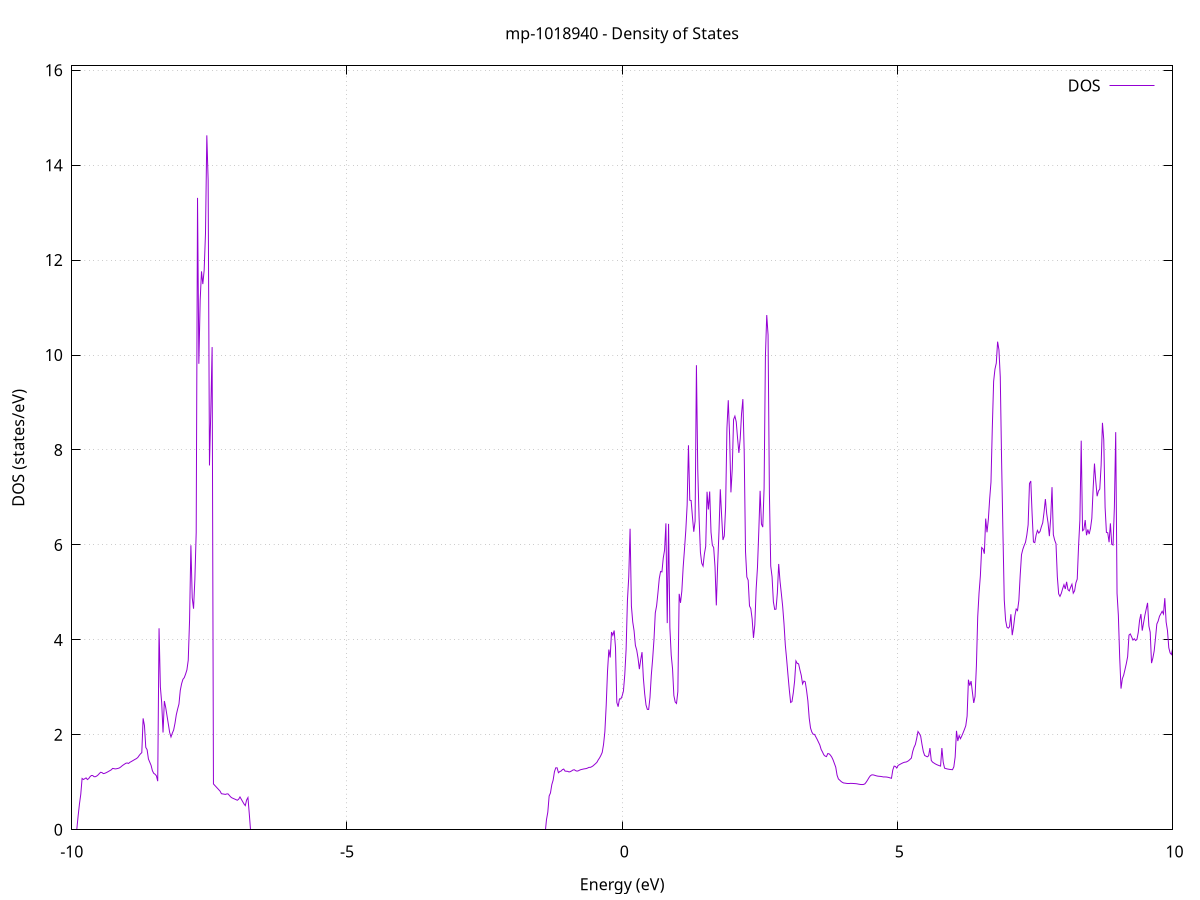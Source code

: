 set title 'mp-1018940 - Density of States'
set xlabel 'Energy (eV)'
set ylabel 'DOS (states/eV)'
set grid
set xrange [-10:10]
set yrange [0:16.091]
set xzeroaxis lt -1
set terminal png size 800,600
set output 'mp-1018940_dos_gnuplot.png'
plot '-' using 1:2 with lines title 'DOS'
-34.211400 0.000000
-34.187300 0.000000
-34.163200 0.000000
-34.139100 0.000000
-34.114900 0.000000
-34.090800 0.000000
-34.066700 0.000000
-34.042600 0.000000
-34.018500 0.000000
-33.994400 0.000000
-33.970300 0.000000
-33.946200 0.000000
-33.922100 0.000000
-33.898000 0.000000
-33.873900 0.000000
-33.849700 0.000000
-33.825600 0.000000
-33.801500 0.000000
-33.777400 0.000000
-33.753300 0.000000
-33.729200 0.000000
-33.705100 0.000000
-33.681000 0.000000
-33.656900 0.000000
-33.632800 0.000000
-33.608700 0.000000
-33.584500 0.000000
-33.560400 0.000000
-33.536300 0.000000
-33.512200 0.000000
-33.488100 0.000000
-33.464000 0.000000
-33.439900 0.000000
-33.415800 0.000000
-33.391700 0.000000
-33.367600 0.000000
-33.343500 0.000000
-33.319300 0.000000
-33.295200 0.000000
-33.271100 0.000000
-33.247000 0.000000
-33.222900 0.000000
-33.198800 0.000000
-33.174700 0.000000
-33.150600 0.000000
-33.126500 0.000000
-33.102400 0.000000
-33.078300 0.000000
-33.054100 0.000000
-33.030000 0.000000
-33.005900 0.000000
-32.981800 0.000000
-32.957700 0.000000
-32.933600 0.000000
-32.909500 0.000000
-32.885400 0.000000
-32.861300 0.000000
-32.837200 0.000000
-32.813100 0.000000
-32.788900 0.000000
-32.764800 0.000000
-32.740700 0.000000
-32.716600 0.000000
-32.692500 0.000000
-32.668400 0.000000
-32.644300 0.000000
-32.620200 0.000000
-32.596100 0.000000
-32.572000 0.000000
-32.547900 0.000000
-32.523700 0.000000
-32.499600 0.000000
-32.475500 0.000000
-32.451400 0.000000
-32.427300 0.000000
-32.403200 0.000000
-32.379100 0.000000
-32.355000 0.000000
-32.330900 0.000000
-32.306800 0.000000
-32.282700 0.000000
-32.258500 0.000000
-32.234400 0.000000
-32.210300 0.000000
-32.186200 0.000000
-32.162100 0.000000
-32.138000 0.000000
-32.113900 0.000000
-32.089800 0.000000
-32.065700 0.000000
-32.041600 0.000000
-32.017400 59.599600
-31.993300 0.000000
-31.969200 0.000000
-31.945100 0.000000
-31.921000 0.000000
-31.896900 0.000000
-31.872800 0.000000
-31.848700 0.000000
-31.824600 0.000000
-31.800500 0.000000
-31.776400 0.000000
-31.752200 0.000000
-31.728100 0.000000
-31.704000 0.000000
-31.679900 0.000000
-31.655800 0.000000
-31.631700 0.000000
-31.607600 0.000000
-31.583500 0.000000
-31.559400 0.000000
-31.535300 0.000000
-31.511200 0.000000
-31.487000 0.000000
-31.462900 0.000000
-31.438800 0.000000
-31.414700 0.000000
-31.390600 0.000000
-31.366500 0.000000
-31.342400 0.000000
-31.318300 0.000000
-31.294200 0.000000
-31.270100 0.000000
-31.246000 0.000000
-31.221800 0.000000
-31.197700 0.000000
-31.173600 0.000000
-31.149500 0.000000
-31.125400 0.000000
-31.101300 0.000000
-31.077200 0.000000
-31.053100 0.000000
-31.029000 0.000000
-31.004900 0.000000
-30.980800 0.000000
-30.956600 0.000000
-30.932500 0.000000
-30.908400 0.000000
-30.884300 0.000000
-30.860200 0.000000
-30.836100 0.000000
-30.812000 0.000000
-30.787900 0.000000
-30.763800 0.000000
-30.739700 0.000000
-30.715600 0.000000
-30.691400 0.000000
-30.667300 0.000000
-30.643200 0.000000
-30.619100 0.000000
-30.595000 0.000000
-30.570900 0.000000
-30.546800 0.000000
-30.522700 0.000000
-30.498600 0.000000
-30.474500 0.000000
-30.450400 0.000000
-30.426200 0.000000
-30.402100 0.000000
-30.378000 0.000000
-30.353900 0.000000
-30.329800 0.000000
-30.305700 0.000000
-30.281600 0.000000
-30.257500 0.000000
-30.233400 0.000000
-30.209300 0.000000
-30.185200 0.000000
-30.161000 0.000000
-30.136900 0.000000
-30.112800 0.000000
-30.088700 0.000000
-30.064600 0.000000
-30.040500 0.000000
-30.016400 0.000000
-29.992300 0.000000
-29.968200 0.000000
-29.944100 0.000000
-29.920000 0.000000
-29.895800 0.000000
-29.871700 0.000000
-29.847600 0.000000
-29.823500 0.000000
-29.799400 0.000000
-29.775300 0.000000
-29.751200 0.000000
-29.727100 0.000000
-29.703000 0.000000
-29.678900 0.000000
-29.654700 0.000000
-29.630600 0.000000
-29.606500 0.000000
-29.582400 0.000000
-29.558300 0.000000
-29.534200 0.000000
-29.510100 0.000000
-29.486000 0.000000
-29.461900 0.000000
-29.437800 0.000000
-29.413700 0.000000
-29.389500 0.000000
-29.365400 0.000000
-29.341300 0.000000
-29.317200 0.000000
-29.293100 0.000000
-29.269000 0.000000
-29.244900 0.000000
-29.220800 0.000000
-29.196700 0.000000
-29.172600 0.000000
-29.148500 0.000000
-29.124300 0.000000
-29.100200 0.000000
-29.076100 0.000000
-29.052000 0.000000
-29.027900 0.000000
-29.003800 0.000000
-28.979700 0.000000
-28.955600 0.000000
-28.931500 0.000000
-28.907400 0.000000
-28.883300 0.000000
-28.859100 0.000000
-28.835000 0.000000
-28.810900 0.000000
-28.786800 0.000000
-28.762700 0.000000
-28.738600 0.000000
-28.714500 0.000000
-28.690400 0.000000
-28.666300 0.000000
-28.642200 0.000000
-28.618100 0.000000
-28.593900 0.000000
-28.569800 0.000000
-28.545700 0.000000
-28.521600 0.000000
-28.497500 0.000000
-28.473400 0.000000
-28.449300 0.000000
-28.425200 0.000000
-28.401100 0.000000
-28.377000 0.000000
-28.352900 0.000000
-28.328700 0.000000
-28.304600 0.000000
-28.280500 0.000000
-28.256400 0.000000
-28.232300 0.000000
-28.208200 0.000000
-28.184100 0.000000
-28.160000 0.000000
-28.135900 0.000000
-28.111800 0.000000
-28.087700 0.000000
-28.063500 0.000000
-28.039400 0.000000
-28.015300 0.000000
-27.991200 0.000000
-27.967100 0.000000
-27.943000 0.000000
-27.918900 0.000000
-27.894800 0.000000
-27.870700 0.000000
-27.846600 0.000000
-27.822500 0.000000
-27.798300 0.000000
-27.774200 0.000000
-27.750100 0.000000
-27.726000 0.000000
-27.701900 0.000000
-27.677800 0.000000
-27.653700 0.000000
-27.629600 0.000000
-27.605500 0.000000
-27.581400 0.000000
-27.557300 0.000000
-27.533100 0.000000
-27.509000 0.000000
-27.484900 0.000000
-27.460800 0.000000
-27.436700 0.000000
-27.412600 0.000000
-27.388500 0.000000
-27.364400 0.000000
-27.340300 0.000000
-27.316200 0.000000
-27.292100 0.000000
-27.267900 0.000000
-27.243800 0.000000
-27.219700 0.000000
-27.195600 0.000000
-27.171500 0.000000
-27.147400 0.000000
-27.123300 0.000000
-27.099200 0.000000
-27.075100 0.000000
-27.051000 0.000000
-27.026800 0.000000
-27.002700 0.000000
-26.978600 0.000000
-26.954500 0.000000
-26.930400 0.000000
-26.906300 0.000000
-26.882200 0.000000
-26.858100 0.000000
-26.834000 0.000000
-26.809900 0.000000
-26.785800 0.000000
-26.761600 0.000000
-26.737500 0.000000
-26.713400 0.000000
-26.689300 0.000000
-26.665200 0.000000
-26.641100 0.000000
-26.617000 0.000000
-26.592900 0.000000
-26.568800 0.000000
-26.544700 0.000000
-26.520600 0.000000
-26.496400 0.000000
-26.472300 0.000000
-26.448200 0.000000
-26.424100 0.000000
-26.400000 0.000000
-26.375900 0.000000
-26.351800 0.000000
-26.327700 0.000000
-26.303600 0.000000
-26.279500 0.000000
-26.255400 0.000000
-26.231200 0.000000
-26.207100 0.000000
-26.183000 0.000000
-26.158900 0.000000
-26.134800 0.000000
-26.110700 0.000000
-26.086600 0.000000
-26.062500 0.000000
-26.038400 0.000000
-26.014300 0.000000
-25.990200 0.000000
-25.966000 0.000000
-25.941900 0.000000
-25.917800 0.000000
-25.893700 0.000000
-25.869600 0.000000
-25.845500 0.000000
-25.821400 0.000000
-25.797300 0.000000
-25.773200 0.000000
-25.749100 0.000000
-25.725000 0.000000
-25.700800 0.000000
-25.676700 0.000000
-25.652600 0.000000
-25.628500 0.000000
-25.604400 0.000000
-25.580300 0.000000
-25.556200 0.000000
-25.532100 0.000000
-25.508000 0.000000
-25.483900 0.000000
-25.459800 0.000000
-25.435600 0.000000
-25.411500 0.000000
-25.387400 0.000000
-25.363300 0.000000
-25.339200 0.000000
-25.315100 0.000000
-25.291000 0.000000
-25.266900 0.000000
-25.242800 0.000000
-25.218700 0.000000
-25.194600 0.000000
-25.170400 0.000000
-25.146300 0.000000
-25.122200 0.000000
-25.098100 0.000000
-25.074000 0.000000
-25.049900 0.000000
-25.025800 0.000000
-25.001700 0.000000
-24.977600 0.000000
-24.953500 0.000000
-24.929400 0.000000
-24.905200 0.000000
-24.881100 0.000000
-24.857000 0.000000
-24.832900 0.000000
-24.808800 0.000000
-24.784700 0.000000
-24.760600 0.000000
-24.736500 0.000000
-24.712400 0.000000
-24.688300 0.000000
-24.664100 0.000000
-24.640000 0.000000
-24.615900 0.000000
-24.591800 0.000000
-24.567700 0.000000
-24.543600 0.000000
-24.519500 0.000000
-24.495400 0.000000
-24.471300 0.000000
-24.447200 0.000000
-24.423100 0.000000
-24.398900 0.000000
-24.374800 0.000000
-24.350700 0.000000
-24.326600 0.000000
-24.302500 0.000000
-24.278400 0.000000
-24.254300 0.000000
-24.230200 0.000000
-24.206100 0.000000
-24.182000 0.000000
-24.157900 0.000000
-24.133700 0.000000
-24.109600 0.000000
-24.085500 0.000000
-24.061400 0.000000
-24.037300 0.000000
-24.013200 0.000000
-23.989100 0.000000
-23.965000 0.000000
-23.940900 0.000000
-23.916800 0.000000
-23.892700 0.000000
-23.868500 0.000000
-23.844400 0.000000
-23.820300 0.000000
-23.796200 0.000000
-23.772100 0.000000
-23.748000 0.000000
-23.723900 0.000000
-23.699800 0.000000
-23.675700 0.000000
-23.651600 0.000000
-23.627500 0.000000
-23.603300 0.000000
-23.579200 0.000000
-23.555100 0.000000
-23.531000 0.000000
-23.506900 0.000000
-23.482800 0.000000
-23.458700 0.000000
-23.434600 0.000000
-23.410500 0.000000
-23.386400 0.000000
-23.362300 0.000000
-23.338100 0.000000
-23.314000 0.000000
-23.289900 0.000000
-23.265800 0.000000
-23.241700 0.000000
-23.217600 0.000000
-23.193500 0.000000
-23.169400 0.000000
-23.145300 0.000000
-23.121200 0.000000
-23.097100 0.000000
-23.072900 0.000000
-23.048800 0.000000
-23.024700 0.000000
-23.000600 0.000000
-22.976500 0.000000
-22.952400 0.000000
-22.928300 0.000000
-22.904200 0.000000
-22.880100 0.000000
-22.856000 0.000000
-22.831900 0.000000
-22.807700 0.000000
-22.783600 0.000000
-22.759500 0.000000
-22.735400 0.000000
-22.711300 0.000000
-22.687200 0.000000
-22.663100 0.000000
-22.639000 0.000000
-22.614900 0.000000
-22.590800 0.000000
-22.566700 0.000000
-22.542500 0.000000
-22.518400 0.000000
-22.494300 0.000000
-22.470200 0.000000
-22.446100 0.000000
-22.422000 0.000000
-22.397900 0.000000
-22.373800 0.000000
-22.349700 0.000000
-22.325600 0.000000
-22.301500 0.000000
-22.277300 0.000000
-22.253200 0.000000
-22.229100 0.000000
-22.205000 0.000000
-22.180900 0.000000
-22.156800 0.000000
-22.132700 0.000000
-22.108600 0.000000
-22.084500 0.000000
-22.060400 0.000000
-22.036200 0.000000
-22.012100 0.000000
-21.988000 0.000000
-21.963900 0.000000
-21.939800 0.000000
-21.915700 0.000000
-21.891600 0.000000
-21.867500 0.000000
-21.843400 0.000000
-21.819300 0.000000
-21.795200 0.000000
-21.771000 0.000000
-21.746900 0.000000
-21.722800 0.000000
-21.698700 0.000000
-21.674600 0.000000
-21.650500 0.000000
-21.626400 0.000000
-21.602300 0.000000
-21.578200 0.000000
-21.554100 0.000000
-21.530000 0.000000
-21.505800 0.000000
-21.481700 0.000000
-21.457600 0.000000
-21.433500 0.000000
-21.409400 0.000000
-21.385300 0.000000
-21.361200 0.000000
-21.337100 0.000000
-21.313000 0.000000
-21.288900 0.000000
-21.264800 0.000000
-21.240600 0.000000
-21.216500 0.000000
-21.192400 0.000000
-21.168300 0.000000
-21.144200 0.000000
-21.120100 0.000000
-21.096000 0.000000
-21.071900 0.000000
-21.047800 0.000000
-21.023700 0.000000
-20.999600 0.000000
-20.975400 0.000000
-20.951300 0.000000
-20.927200 0.000000
-20.903100 0.000000
-20.879000 0.000000
-20.854900 0.000000
-20.830800 0.000000
-20.806700 0.000000
-20.782600 0.000000
-20.758500 0.000000
-20.734400 0.000000
-20.710200 0.000000
-20.686100 0.000000
-20.662000 0.000000
-20.637900 0.000000
-20.613800 0.000000
-20.589700 0.000000
-20.565600 0.000000
-20.541500 0.000000
-20.517400 0.000000
-20.493300 0.000000
-20.469200 0.000000
-20.445000 0.000000
-20.420900 0.000000
-20.396800 0.000000
-20.372700 0.000000
-20.348600 0.000000
-20.324500 0.000000
-20.300400 0.000000
-20.276300 0.000000
-20.252200 0.000000
-20.228100 0.000000
-20.204000 0.000000
-20.179800 0.000000
-20.155700 0.000000
-20.131600 0.000000
-20.107500 0.000000
-20.083400 0.000000
-20.059300 0.000000
-20.035200 0.000000
-20.011100 0.000000
-19.987000 0.000000
-19.962900 0.000000
-19.938800 0.000000
-19.914600 0.000000
-19.890500 0.000000
-19.866400 0.000000
-19.842300 0.000000
-19.818200 0.000000
-19.794100 0.000000
-19.770000 0.000000
-19.745900 0.000000
-19.721800 0.000000
-19.697700 0.000000
-19.673600 0.000000
-19.649400 0.000000
-19.625300 0.000000
-19.601200 0.000000
-19.577100 0.000000
-19.553000 0.000000
-19.528900 0.000000
-19.504800 0.000000
-19.480700 0.000000
-19.456600 0.000000
-19.432500 0.000000
-19.408300 0.000000
-19.384200 0.000000
-19.360100 0.000000
-19.336000 0.000000
-19.311900 0.000000
-19.287800 0.000000
-19.263700 0.000000
-19.239600 0.000000
-19.215500 0.000000
-19.191400 0.000000
-19.167300 0.000000
-19.143100 0.000000
-19.119000 0.000000
-19.094900 0.000000
-19.070800 0.000000
-19.046700 0.000000
-19.022600 0.000000
-18.998500 0.000000
-18.974400 0.000000
-18.950300 0.000000
-18.926200 0.000000
-18.902100 0.000000
-18.877900 0.000000
-18.853800 0.000000
-18.829700 0.000000
-18.805600 0.000000
-18.781500 0.000000
-18.757400 0.000000
-18.733300 0.000000
-18.709200 0.000000
-18.685100 0.000000
-18.661000 0.000000
-18.636900 0.000000
-18.612700 0.000000
-18.588600 0.000000
-18.564500 0.000000
-18.540400 0.000000
-18.516300 0.000000
-18.492200 0.000000
-18.468100 0.000000
-18.444000 0.000000
-18.419900 0.000000
-18.395800 0.000000
-18.371700 0.000000
-18.347500 0.000000
-18.323400 0.000000
-18.299300 0.000000
-18.275200 0.000000
-18.251100 0.000000
-18.227000 0.000000
-18.202900 0.000000
-18.178800 0.000000
-18.154700 0.000000
-18.130600 0.000000
-18.106500 0.000000
-18.082300 0.000000
-18.058200 0.000000
-18.034100 0.000000
-18.010000 0.000000
-17.985900 0.000000
-17.961800 0.000000
-17.937700 0.000000
-17.913600 0.000000
-17.889500 0.000000
-17.865400 0.000000
-17.841300 0.000000
-17.817100 0.000000
-17.793000 0.000000
-17.768900 0.000000
-17.744800 0.000000
-17.720700 0.000000
-17.696600 0.000000
-17.672500 0.000000
-17.648400 0.000000
-17.624300 0.000000
-17.600200 0.000000
-17.576100 0.000000
-17.551900 0.000000
-17.527800 0.000000
-17.503700 0.000000
-17.479600 0.000000
-17.455500 0.000000
-17.431400 0.000000
-17.407300 0.000000
-17.383200 0.000000
-17.359100 0.000000
-17.335000 0.000000
-17.310900 0.000000
-17.286700 0.000000
-17.262600 0.000000
-17.238500 0.000000
-17.214400 0.000000
-17.190300 0.000000
-17.166200 0.000000
-17.142100 0.000000
-17.118000 0.000000
-17.093900 0.000000
-17.069800 0.000000
-17.045600 0.000000
-17.021500 0.000000
-16.997400 0.000000
-16.973300 0.000000
-16.949200 0.000000
-16.925100 0.000000
-16.901000 0.000000
-16.876900 0.000000
-16.852800 0.000000
-16.828700 0.000000
-16.804600 0.000000
-16.780400 0.000000
-16.756300 0.000000
-16.732200 0.000000
-16.708100 0.000000
-16.684000 0.000000
-16.659900 0.000000
-16.635800 0.000000
-16.611700 0.000000
-16.587600 0.000000
-16.563500 0.000000
-16.539400 0.000000
-16.515200 0.000000
-16.491100 0.000000
-16.467000 0.000000
-16.442900 0.000000
-16.418800 0.000000
-16.394700 0.000000
-16.370600 0.000000
-16.346500 0.000000
-16.322400 0.000000
-16.298300 0.000000
-16.274200 0.000000
-16.250000 0.000000
-16.225900 0.000000
-16.201800 0.000000
-16.177700 0.000000
-16.153600 0.000000
-16.129500 0.000000
-16.105400 0.000000
-16.081300 0.000000
-16.057200 0.000000
-16.033100 0.000000
-16.009000 0.000000
-15.984800 0.000000
-15.960700 0.000000
-15.936600 0.000000
-15.912500 0.000000
-15.888400 0.000000
-15.864300 0.000000
-15.840200 0.000000
-15.816100 0.000000
-15.792000 0.000000
-15.767900 0.000000
-15.743800 0.000000
-15.719600 0.000000
-15.695500 0.000000
-15.671400 0.000000
-15.647300 0.000000
-15.623200 0.000000
-15.599100 0.000000
-15.575000 0.000000
-15.550900 0.000000
-15.526800 0.000000
-15.502700 0.000000
-15.478600 0.000000
-15.454400 0.000000
-15.430300 0.000000
-15.406200 0.000000
-15.382100 0.000000
-15.358000 0.000000
-15.333900 0.000000
-15.309800 0.000000
-15.285700 0.000000
-15.261600 0.000000
-15.237500 0.000000
-15.213400 0.000000
-15.189200 0.000000
-15.165100 0.000000
-15.141000 0.000000
-15.116900 0.000000
-15.092800 0.000000
-15.068700 0.000000
-15.044600 0.000000
-15.020500 0.000000
-14.996400 0.000000
-14.972300 0.000000
-14.948200 0.000000
-14.924000 0.000000
-14.899900 0.000000
-14.875800 0.000000
-14.851700 0.000000
-14.827600 0.000000
-14.803500 0.000000
-14.779400 0.000000
-14.755300 0.000000
-14.731200 0.000000
-14.707100 0.000000
-14.683000 0.000000
-14.658800 0.000000
-14.634700 0.000000
-14.610600 0.000000
-14.586500 0.000000
-14.562400 0.000000
-14.538300 0.000000
-14.514200 0.000000
-14.490100 0.000000
-14.466000 0.000000
-14.441900 0.000000
-14.417700 0.000000
-14.393600 0.000000
-14.369500 0.000000
-14.345400 0.000000
-14.321300 9.939300
-14.297200 16.754800
-14.273100 20.830700
-14.249000 27.827200
-14.224900 46.075100
-14.200800 26.951300
-14.176700 18.439300
-14.152500 25.987100
-14.128400 34.510100
-14.104300 46.628200
-14.080200 63.397200
-14.056100 32.065200
-14.032000 25.906400
-14.007900 50.360200
-13.983800 31.505800
-13.959700 0.000000
-13.935600 0.000000
-13.911500 0.000000
-13.887300 0.000000
-13.863200 0.000000
-13.839100 0.000000
-13.815000 0.000000
-13.790900 0.000000
-13.766800 0.000000
-13.742700 0.000000
-13.718600 0.000000
-13.694500 0.000000
-13.670400 0.000000
-13.646300 0.000000
-13.622100 0.000000
-13.598000 0.000000
-13.573900 0.000000
-13.549800 0.000000
-13.525700 0.000000
-13.501600 0.000000
-13.477500 0.000000
-13.453400 0.000000
-13.429300 0.000000
-13.405200 0.000000
-13.381100 0.000000
-13.356900 0.000000
-13.332800 0.000000
-13.308700 0.000000
-13.284600 0.000000
-13.260500 0.000000
-13.236400 0.000000
-13.212300 0.000000
-13.188200 0.000000
-13.164100 0.000000
-13.140000 0.000000
-13.115900 0.000000
-13.091700 0.000000
-13.067600 0.000000
-13.043500 0.000000
-13.019400 0.000000
-12.995300 0.000000
-12.971200 0.000000
-12.947100 0.000000
-12.923000 0.000000
-12.898900 0.000000
-12.874800 0.000000
-12.850700 0.000000
-12.826500 0.000000
-12.802400 0.000000
-12.778300 0.000000
-12.754200 0.000000
-12.730100 0.000000
-12.706000 0.000000
-12.681900 0.000000
-12.657800 0.000000
-12.633700 0.000000
-12.609600 0.000000
-12.585500 0.000000
-12.561300 0.000000
-12.537200 0.000000
-12.513100 0.000000
-12.489000 0.000000
-12.464900 0.000000
-12.440800 0.000000
-12.416700 0.000000
-12.392600 0.000000
-12.368500 0.000000
-12.344400 0.000000
-12.320300 0.000000
-12.296100 0.000000
-12.272000 0.000000
-12.247900 0.000000
-12.223800 0.000000
-12.199700 0.000000
-12.175600 0.000000
-12.151500 0.000000
-12.127400 0.000000
-12.103300 0.000000
-12.079200 0.000000
-12.055000 0.000000
-12.030900 0.000000
-12.006800 0.000000
-11.982700 0.000000
-11.958600 0.000000
-11.934500 0.000000
-11.910400 0.000000
-11.886300 0.000000
-11.862200 0.000000
-11.838100 0.000000
-11.814000 0.000000
-11.789800 0.000000
-11.765700 0.000000
-11.741600 0.000000
-11.717500 0.000000
-11.693400 0.000000
-11.669300 0.000000
-11.645200 0.000000
-11.621100 0.000000
-11.597000 0.000000
-11.572900 0.000000
-11.548800 0.000000
-11.524600 0.000000
-11.500500 0.000000
-11.476400 0.000000
-11.452300 0.000000
-11.428200 0.000000
-11.404100 0.000000
-11.380000 0.000000
-11.355900 0.000000
-11.331800 0.000000
-11.307700 0.000000
-11.283600 0.000000
-11.259400 0.000000
-11.235300 0.000000
-11.211200 0.000000
-11.187100 0.000000
-11.163000 0.000000
-11.138900 0.000000
-11.114800 0.000000
-11.090700 0.000000
-11.066600 0.000000
-11.042500 0.000000
-11.018400 0.000000
-10.994200 0.000000
-10.970100 0.000000
-10.946000 0.000000
-10.921900 0.000000
-10.897800 0.000000
-10.873700 0.000000
-10.849600 0.000000
-10.825500 0.000000
-10.801400 0.000000
-10.777300 0.000000
-10.753200 0.000000
-10.729000 0.000000
-10.704900 0.000000
-10.680800 0.000000
-10.656700 0.000000
-10.632600 0.000000
-10.608500 0.000000
-10.584400 0.000000
-10.560300 0.000000
-10.536200 0.000000
-10.512100 0.000000
-10.488000 0.000000
-10.463800 0.000000
-10.439700 0.000000
-10.415600 0.000000
-10.391500 0.000000
-10.367400 0.000000
-10.343300 0.000000
-10.319200 0.000000
-10.295100 0.000000
-10.271000 0.000000
-10.246900 0.000000
-10.222800 0.000000
-10.198600 0.000000
-10.174500 0.000000
-10.150400 0.000000
-10.126300 0.000000
-10.102200 0.000000
-10.078100 0.000000
-10.054000 0.000000
-10.029900 0.000000
-10.005800 0.000000
-9.981700 0.000000
-9.957600 0.000000
-9.933400 0.000000
-9.909300 0.006100
-9.885200 0.287900
-9.861100 0.540000
-9.837000 0.746100
-9.812900 1.080700
-9.788800 1.059300
-9.764700 1.075000
-9.740600 1.093100
-9.716500 1.057300
-9.692400 1.078600
-9.668200 1.118500
-9.644100 1.143300
-9.620000 1.142400
-9.595900 1.118400
-9.571800 1.117900
-9.547700 1.131400
-9.523600 1.154100
-9.499500 1.184600
-9.475400 1.211500
-9.451300 1.204600
-9.427100 1.183200
-9.403000 1.188800
-9.378900 1.200500
-9.354800 1.214800
-9.330700 1.230700
-9.306600 1.246700
-9.282500 1.263000
-9.258400 1.292100
-9.234300 1.287900
-9.210200 1.281800
-9.186100 1.286100
-9.161900 1.292300
-9.137800 1.301600
-9.113700 1.319600
-9.089600 1.343600
-9.065500 1.364500
-9.041400 1.383000
-9.017300 1.401500
-8.993200 1.407300
-8.969100 1.397000
-8.945000 1.420900
-8.920900 1.435700
-8.896700 1.452300
-8.872600 1.469000
-8.848500 1.484900
-8.824400 1.500000
-8.800300 1.523700
-8.776200 1.563500
-8.752100 1.598900
-8.728000 1.624900
-8.703900 2.346600
-8.679800 2.195700
-8.655700 1.735600
-8.631500 1.686800
-8.607400 1.491300
-8.583300 1.423900
-8.559200 1.356400
-8.535100 1.243100
-8.511000 1.188900
-8.486900 1.169600
-8.462800 1.136700
-8.438700 1.024000
-8.414600 4.243800
-8.390500 3.007300
-8.366300 2.672900
-8.342200 2.048300
-8.318100 2.712400
-8.294000 2.579300
-8.269900 2.402800
-8.245800 2.226400
-8.221700 2.049900
-8.197600 1.954900
-8.173500 2.034600
-8.149400 2.101600
-8.125300 2.240700
-8.101100 2.422600
-8.077000 2.541800
-8.052900 2.647600
-8.028800 2.935100
-8.004700 3.076200
-7.980600 3.168900
-7.956500 3.204000
-7.932400 3.278500
-7.908300 3.368200
-7.884200 3.571200
-7.860100 4.412000
-7.835900 5.992100
-7.811800 4.887900
-7.787700 4.656400
-7.763600 5.276700
-7.739500 6.261400
-7.715400 13.310500
-7.691300 9.815700
-7.667200 11.158100
-7.643100 11.762300
-7.619000 11.494300
-7.594900 11.785900
-7.570700 12.555500
-7.546600 14.627800
-7.522500 13.684500
-7.498400 7.674400
-7.474300 8.818500
-7.450200 10.167500
-7.426100 0.965600
-7.402000 0.935300
-7.377900 0.904900
-7.353800 0.874600
-7.329700 0.844200
-7.305500 0.813900
-7.281400 0.760100
-7.257300 0.755200
-7.233200 0.750300
-7.209100 0.745500
-7.185000 0.754800
-7.160900 0.756000
-7.136800 0.724000
-7.112700 0.691900
-7.088600 0.671700
-7.064400 0.659300
-7.040300 0.646900
-7.016200 0.634400
-6.992100 0.622000
-6.968000 0.643900
-6.943900 0.691400
-6.919800 0.642500
-6.895700 0.593600
-6.871600 0.544800
-6.847500 0.509100
-6.823400 0.628100
-6.799200 0.678500
-6.775100 0.338700
-6.751000 0.000000
-6.726900 0.000000
-6.702800 0.000000
-6.678700 0.000000
-6.654600 0.000000
-6.630500 0.000000
-6.606400 0.000000
-6.582300 0.000000
-6.558200 0.000000
-6.534000 0.000000
-6.509900 0.000000
-6.485800 0.000000
-6.461700 0.000000
-6.437600 0.000000
-6.413500 0.000000
-6.389400 0.000000
-6.365300 0.000000
-6.341200 0.000000
-6.317100 0.000000
-6.293000 0.000000
-6.268800 0.000000
-6.244700 0.000000
-6.220600 0.000000
-6.196500 0.000000
-6.172400 0.000000
-6.148300 0.000000
-6.124200 0.000000
-6.100100 0.000000
-6.076000 0.000000
-6.051900 0.000000
-6.027800 0.000000
-6.003600 0.000000
-5.979500 0.000000
-5.955400 0.000000
-5.931300 0.000000
-5.907200 0.000000
-5.883100 0.000000
-5.859000 0.000000
-5.834900 0.000000
-5.810800 0.000000
-5.786700 0.000000
-5.762600 0.000000
-5.738400 0.000000
-5.714300 0.000000
-5.690200 0.000000
-5.666100 0.000000
-5.642000 0.000000
-5.617900 0.000000
-5.593800 0.000000
-5.569700 0.000000
-5.545600 0.000000
-5.521500 0.000000
-5.497400 0.000000
-5.473200 0.000000
-5.449100 0.000000
-5.425000 0.000000
-5.400900 0.000000
-5.376800 0.000000
-5.352700 0.000000
-5.328600 0.000000
-5.304500 0.000000
-5.280400 0.000000
-5.256300 0.000000
-5.232200 0.000000
-5.208000 0.000000
-5.183900 0.000000
-5.159800 0.000000
-5.135700 0.000000
-5.111600 0.000000
-5.087500 0.000000
-5.063400 0.000000
-5.039300 0.000000
-5.015200 0.000000
-4.991100 0.000000
-4.967000 0.000000
-4.942800 0.000000
-4.918700 0.000000
-4.894600 0.000000
-4.870500 0.000000
-4.846400 0.000000
-4.822300 0.000000
-4.798200 0.000000
-4.774100 0.000000
-4.750000 0.000000
-4.725900 0.000000
-4.701800 0.000000
-4.677600 0.000000
-4.653500 0.000000
-4.629400 0.000000
-4.605300 0.000000
-4.581200 0.000000
-4.557100 0.000000
-4.533000 0.000000
-4.508900 0.000000
-4.484800 0.000000
-4.460700 0.000000
-4.436500 0.000000
-4.412400 0.000000
-4.388300 0.000000
-4.364200 0.000000
-4.340100 0.000000
-4.316000 0.000000
-4.291900 0.000000
-4.267800 0.000000
-4.243700 0.000000
-4.219600 0.000000
-4.195500 0.000000
-4.171300 0.000000
-4.147200 0.000000
-4.123100 0.000000
-4.099000 0.000000
-4.074900 0.000000
-4.050800 0.000000
-4.026700 0.000000
-4.002600 0.000000
-3.978500 0.000000
-3.954400 0.000000
-3.930300 0.000000
-3.906100 0.000000
-3.882000 0.000000
-3.857900 0.000000
-3.833800 0.000000
-3.809700 0.000000
-3.785600 0.000000
-3.761500 0.000000
-3.737400 0.000000
-3.713300 0.000000
-3.689200 0.000000
-3.665100 0.000000
-3.640900 0.000000
-3.616800 0.000000
-3.592700 0.000000
-3.568600 0.000000
-3.544500 0.000000
-3.520400 0.000000
-3.496300 0.000000
-3.472200 0.000000
-3.448100 0.000000
-3.424000 0.000000
-3.399900 0.000000
-3.375700 0.000000
-3.351600 0.000000
-3.327500 0.000000
-3.303400 0.000000
-3.279300 0.000000
-3.255200 0.000000
-3.231100 0.000000
-3.207000 0.000000
-3.182900 0.000000
-3.158800 0.000000
-3.134700 0.000000
-3.110500 0.000000
-3.086400 0.000000
-3.062300 0.000000
-3.038200 0.000000
-3.014100 0.000000
-2.990000 0.000000
-2.965900 0.000000
-2.941800 0.000000
-2.917700 0.000000
-2.893600 0.000000
-2.869500 0.000000
-2.845300 0.000000
-2.821200 0.000000
-2.797100 0.000000
-2.773000 0.000000
-2.748900 0.000000
-2.724800 0.000000
-2.700700 0.000000
-2.676600 0.000000
-2.652500 0.000000
-2.628400 0.000000
-2.604300 0.000000
-2.580100 0.000000
-2.556000 0.000000
-2.531900 0.000000
-2.507800 0.000000
-2.483700 0.000000
-2.459600 0.000000
-2.435500 0.000000
-2.411400 0.000000
-2.387300 0.000000
-2.363200 0.000000
-2.339100 0.000000
-2.314900 0.000000
-2.290800 0.000000
-2.266700 0.000000
-2.242600 0.000000
-2.218500 0.000000
-2.194400 0.000000
-2.170300 0.000000
-2.146200 0.000000
-2.122100 0.000000
-2.098000 0.000000
-2.073800 0.000000
-2.049700 0.000000
-2.025600 0.000000
-2.001500 0.000000
-1.977400 0.000000
-1.953300 0.000000
-1.929200 0.000000
-1.905100 0.000000
-1.881000 0.000000
-1.856900 0.000000
-1.832800 0.000000
-1.808600 0.000000
-1.784500 0.000000
-1.760400 0.000000
-1.736300 0.000000
-1.712200 0.000000
-1.688100 0.000000
-1.664000 0.000000
-1.639900 0.000000
-1.615800 0.000000
-1.591700 0.000000
-1.567600 0.000000
-1.543400 0.000000
-1.519300 0.000000
-1.495200 0.000000
-1.471100 0.000000
-1.447000 0.000000
-1.422900 0.000000
-1.398800 0.000000
-1.374700 0.213500
-1.350600 0.371100
-1.326500 0.711100
-1.302400 0.775800
-1.278200 0.949500
-1.254100 1.045400
-1.230000 1.222500
-1.205900 1.305000
-1.181800 1.304900
-1.157700 1.201900
-1.133600 1.225600
-1.109500 1.236700
-1.085400 1.266800
-1.061300 1.278700
-1.037200 1.235900
-1.013000 1.233200
-0.988900 1.230300
-0.964800 1.217800
-0.940700 1.225300
-0.916600 1.240700
-0.892500 1.259900
-0.868400 1.264300
-0.844300 1.244800
-0.820200 1.235500
-0.796100 1.242400
-0.772000 1.257200
-0.747800 1.267800
-0.723700 1.274000
-0.699600 1.280700
-0.675500 1.285300
-0.651400 1.289700
-0.627300 1.300600
-0.603200 1.313900
-0.579100 1.314300
-0.555000 1.327000
-0.530900 1.344300
-0.506800 1.369200
-0.482600 1.393700
-0.458500 1.421100
-0.434400 1.472200
-0.410300 1.513800
-0.386200 1.566700
-0.362100 1.629700
-0.338000 1.796700
-0.313900 2.067300
-0.289800 2.618500
-0.265700 3.339600
-0.241600 3.797100
-0.217400 3.629500
-0.193300 4.165400
-0.169200 4.095900
-0.145100 4.197600
-0.121000 3.845400
-0.096900 2.682300
-0.072800 2.592400
-0.048700 2.756800
-0.024600 2.756100
-0.000500 2.816800
0.023600 2.922700
0.047800 3.267000
0.071900 3.798100
0.096000 4.827600
0.120100 5.331300
0.144200 6.340600
0.168300 4.711800
0.192400 4.377500
0.216500 4.194300
0.240600 3.883500
0.264700 3.786100
0.288800 3.613700
0.313000 3.383500
0.337100 3.579100
0.361200 3.741600
0.385300 3.199100
0.409400 2.864800
0.433500 2.629100
0.457600 2.536000
0.481700 2.535000
0.505800 2.786200
0.529900 3.257400
0.554100 3.597900
0.578200 4.000700
0.602300 4.568400
0.626400 4.719100
0.650500 4.992300
0.674600 5.292800
0.698700 5.440800
0.722800 5.432000
0.746900 5.722700
0.771000 5.892100
0.795100 6.454100
0.819300 4.353500
0.843400 6.443000
0.867500 4.254800
0.891600 3.680300
0.915700 3.392000
0.939800 2.827000
0.963900 2.690900
0.988000 2.660800
1.012100 2.910600
1.036200 4.969700
1.060300 4.780200
1.084500 5.026500
1.108600 5.527700
1.132700 5.907100
1.156800 6.307600
1.180900 6.839200
1.205000 8.098900
1.229100 6.940000
1.253200 6.936000
1.277300 6.594000
1.301400 6.277900
1.325500 6.501000
1.349700 9.785800
1.373800 7.599200
1.397900 6.578300
1.422000 5.846600
1.446100 5.614600
1.470200 5.554000
1.494300 5.809300
1.518400 5.970500
1.542500 7.120500
1.566600 6.746200
1.590700 7.126200
1.614900 6.266000
1.639000 5.995800
1.663100 5.945300
1.687200 5.539400
1.711300 4.727000
1.735400 5.577700
1.759500 6.283100
1.783600 7.171800
1.807700 6.609100
1.831800 6.104100
1.855900 6.187700
1.880100 6.794200
1.904200 8.460700
1.928300 9.048300
1.952400 8.305400
1.976500 7.107600
2.000600 7.595000
2.024700 8.642200
2.048800 8.713600
2.072900 8.594300
2.097000 8.249900
2.121100 7.938500
2.145300 8.239500
2.169400 8.759800
2.193500 9.071600
2.217600 7.970000
2.241700 5.855800
2.265800 5.324500
2.289900 5.256400
2.314000 4.714800
2.338100 4.657500
2.362200 4.439400
2.386300 4.042400
2.410500 4.314800
2.434600 5.066500
2.458700 5.522800
2.482800 6.284600
2.506900 7.140000
2.531000 6.440900
2.555100 6.375400
2.579200 7.194400
2.603300 9.975500
2.627400 10.842100
2.651500 10.421500
2.675700 7.086400
2.699800 5.556900
2.723900 5.329100
2.748000 4.803200
2.772100 4.641100
2.796200 4.647900
2.820300 4.992600
2.844400 5.599200
2.868500 5.238300
2.892600 4.978100
2.916800 4.703500
2.940900 4.341800
2.965000 3.889100
2.989100 3.590100
3.013200 3.260900
3.037300 2.948600
3.061400 2.681500
3.085500 2.699100
3.109600 2.882100
3.133700 3.133600
3.157800 3.556600
3.182000 3.504100
3.206100 3.495300
3.230200 3.368700
3.254300 3.254300
3.278400 3.072600
3.302500 3.132500
3.326600 3.117200
3.350700 2.938200
3.374800 2.715200
3.398900 2.352500
3.423000 2.143200
3.447200 2.058000
3.471300 2.011200
3.495400 2.009700
3.519500 1.956900
3.543600 1.904200
3.567700 1.845600
3.591800 1.786000
3.615900 1.691800
3.640000 1.639600
3.664100 1.579500
3.688200 1.552100
3.712400 1.541400
3.736500 1.605700
3.760600 1.599700
3.784700 1.571800
3.808800 1.530500
3.832900 1.471800
3.857000 1.395000
3.881100 1.318300
3.905200 1.150100
3.929300 1.070800
3.953400 1.045600
3.977600 1.018600
4.001700 0.998500
4.025800 0.985400
4.049900 0.982700
4.074000 0.977600
4.098100 0.977700
4.122200 0.977700
4.146300 0.977500
4.170400 0.976700
4.194500 0.975400
4.218600 0.973500
4.242800 0.971500
4.266900 0.968100
4.291000 0.962100
4.315100 0.956900
4.339200 0.953400
4.363300 0.952600
4.387400 0.955200
4.411500 0.968400
4.435600 1.004800
4.459700 1.048500
4.483800 1.095800
4.508000 1.134900
4.532100 1.154900
4.556200 1.157300
4.580300 1.150500
4.604400 1.141400
4.628500 1.133600
4.652600 1.128400
4.676700 1.126200
4.700800 1.123100
4.724900 1.118300
4.749000 1.112500
4.773200 1.113200
4.797300 1.111800
4.821400 1.107700
4.845500 1.101300
4.869600 1.092400
4.893700 1.084800
4.917800 1.259300
4.941900 1.341100
4.966000 1.334200
4.990100 1.300200
5.014200 1.355100
5.038400 1.371400
5.062500 1.387200
5.086600 1.401400
5.110700 1.414700
5.134800 1.423400
5.158900 1.427000
5.183000 1.439500
5.207100 1.457200
5.231200 1.483800
5.255300 1.510200
5.279400 1.646300
5.303600 1.736500
5.327700 1.796800
5.351800 1.923600
5.375900 2.069800
5.400000 2.028100
5.424100 1.972900
5.448200 1.799400
5.472300 1.649300
5.496400 1.565400
5.520500 1.550500
5.544700 1.536400
5.568800 1.559300
5.592900 1.721200
5.617000 1.460200
5.641100 1.424700
5.665200 1.406200
5.689300 1.388700
5.713400 1.373700
5.737500 1.361800
5.761600 1.351100
5.785700 1.341500
5.809900 1.721200
5.834000 1.424200
5.858100 1.298100
5.882200 1.289100
5.906300 1.281600
5.930400 1.276000
5.954500 1.271600
5.978600 1.268300
6.002700 1.265700
6.026800 1.324800
6.050900 1.533700
6.075100 2.084300
6.099200 1.869300
6.123300 1.985400
6.147400 1.919200
6.171500 1.977000
6.195600 2.043400
6.219700 2.114300
6.243800 2.190800
6.267900 2.394100
6.292000 3.160900
6.316100 3.036800
6.340300 3.132300
6.364400 2.897300
6.388500 2.671800
6.412600 2.808900
6.436700 3.447900
6.460800 4.485500
6.484900 4.987000
6.509000 5.346800
6.533100 5.944800
6.557200 5.917000
6.581300 5.815300
6.605500 6.554800
6.629600 6.266700
6.653700 6.530000
6.677800 6.966000
6.701900 7.324400
6.726000 8.466900
6.750100 9.446900
6.774200 9.702400
6.798300 9.829300
6.822400 10.281700
6.846500 10.110900
6.870700 9.535500
6.894800 7.759400
6.918900 6.270300
6.943000 4.846400
6.967100 4.416800
6.991200 4.267900
7.015300 4.246700
7.039400 4.276100
7.063500 4.539900
7.087600 4.099100
7.111700 4.270900
7.135900 4.506900
7.160000 4.650400
7.184100 4.617900
7.208200 4.831400
7.232300 5.353800
7.256400 5.794500
7.280500 5.907900
7.304600 5.988300
7.328700 6.054400
7.352800 6.205800
7.376900 6.423400
7.401100 7.292600
7.425200 7.346400
7.449300 6.649500
7.473400 6.062300
7.497500 6.048400
7.521600 6.206200
7.545700 6.305700
7.569800 6.249800
7.593900 6.285600
7.618000 6.384400
7.642100 6.466300
7.666300 6.693600
7.690400 6.966300
7.714500 6.655300
7.738600 6.463200
7.762700 6.184300
7.786800 6.566300
7.810900 7.217200
7.835000 6.215700
7.859100 6.100200
7.883200 6.025400
7.907400 5.330500
7.931500 4.969200
7.955600 4.916500
7.979700 4.980500
8.003800 5.079400
8.027900 5.162300
8.052000 5.072400
8.076100 5.223000
8.100200 5.059100
8.124300 5.030700
8.148400 5.107200
8.172600 5.171700
8.196700 4.984000
8.220800 5.032000
8.244900 5.202000
8.269000 5.280900
8.293100 5.973600
8.317200 6.523000
8.341300 8.196700
8.365400 6.299600
8.389500 6.322700
8.413600 6.524700
8.437800 6.204700
8.461900 6.325300
8.486000 6.228100
8.510100 6.350400
8.534200 6.561200
8.558300 7.188000
8.582400 7.713300
8.606500 7.331300
8.630600 7.025900
8.654700 7.136500
8.678800 7.177800
8.703000 7.675100
8.727100 8.572200
8.751200 8.215200
8.775300 6.791100
8.799400 6.263600
8.823500 6.257500
8.847600 6.057500
8.871700 6.454900
8.895800 6.013800
8.919900 5.997800
8.944000 6.795400
8.968200 8.376000
8.992300 4.981700
9.016400 4.517600
9.040500 3.629500
9.064600 2.973700
9.088700 3.181400
9.112800 3.256900
9.136900 3.376800
9.161000 3.500700
9.185100 3.648400
9.209200 4.100600
9.233400 4.125200
9.257500 4.063700
9.281600 3.996000
9.305700 4.023800
9.329800 3.986800
9.353900 4.008600
9.378000 4.157200
9.402100 4.415300
9.426200 4.545000
9.450300 4.194900
9.474400 4.358600
9.498600 4.519200
9.522700 4.651300
9.546800 4.779600
9.570900 4.292700
9.595000 4.161900
9.619100 3.510500
9.643200 3.617000
9.667300 3.767800
9.691400 4.042600
9.715500 4.334300
9.739600 4.397100
9.763800 4.498500
9.787900 4.548900
9.812000 4.602500
9.836100 4.545200
9.860200 4.879200
9.884300 4.376500
9.908400 4.199500
9.932500 3.835200
9.956600 3.725600
9.980700 3.691600
10.004800 3.838500
10.029000 3.653300
10.053100 2.693400
10.077200 2.676900
10.101300 2.681400
10.125400 2.696200
10.149500 2.737300
10.173600 2.772500
10.197700 2.863400
10.221800 2.974000
10.245900 2.981400
10.270000 3.078600
10.294200 3.240800
10.318300 4.052700
10.342400 3.577300
10.366500 3.077600
10.390600 2.379900
10.414700 2.126300
10.438800 1.881000
10.462900 1.628500
10.487000 1.500800
10.511100 1.503000
10.535300 1.444500
10.559400 2.514700
10.583500 1.217100
10.607600 1.230700
10.631700 1.236600
10.655800 1.235500
10.679900 1.232900
10.704000 1.227900
10.728100 1.222700
10.752200 1.223200
10.776300 1.223500
10.800500 1.227500
10.824600 1.230500
10.848700 1.235500
10.872800 1.241400
10.896900 1.252400
10.921000 1.299500
10.945100 1.338200
10.969200 1.425300
10.993300 1.479900
11.017400 1.455800
11.041500 1.377200
11.065700 1.308800
11.089800 1.275500
11.113900 1.361200
11.138000 1.506500
11.162100 1.636300
11.186200 1.779800
11.210300 1.885100
11.234400 1.769000
11.258500 1.580200
11.282600 1.493600
11.306700 1.405400
11.330900 1.305700
11.355000 1.203000
11.379100 1.135400
11.403200 1.089200
11.427300 1.040700
11.451400 0.977300
11.475500 0.880900
11.499600 0.795400
11.523700 0.739000
11.547800 0.581000
11.571900 0.445200
11.596100 0.333200
11.620200 0.254600
11.644300 0.202400
11.668400 0.156200
11.692500 0.115300
11.716600 0.080400
11.740700 0.051500
11.764800 0.028600
11.788900 0.011600
11.813000 0.000700
11.837100 0.000000
11.861300 0.000000
11.885400 0.000000
11.909500 0.000000
11.933600 0.000000
11.957700 0.000000
11.981800 0.000000
12.005900 0.000000
12.030000 0.000000
12.054100 0.000000
12.078200 0.000000
12.102300 0.000000
12.126500 0.000000
12.150600 0.000000
12.174700 0.000000
12.198800 0.000000
12.222900 0.000000
12.247000 0.000000
12.271100 0.000000
12.295200 0.000000
12.319300 0.000000
12.343400 0.000000
12.367500 0.000000
12.391700 0.000000
12.415800 0.000000
12.439900 0.000000
12.464000 0.000000
12.488100 0.000000
12.512200 0.000000
12.536300 0.000000
12.560400 0.000000
12.584500 0.000000
12.608600 0.000000
12.632700 0.000000
12.656900 0.000000
12.681000 0.000000
12.705100 0.000000
12.729200 0.000000
12.753300 0.000000
12.777400 0.000000
12.801500 0.000000
12.825600 0.000000
12.849700 0.000000
12.873800 0.000000
12.898000 0.000000
12.922100 0.000000
12.946200 0.000000
12.970300 0.000000
12.994400 0.000000
13.018500 0.000000
13.042600 0.000000
13.066700 0.000000
13.090800 0.000000
13.114900 0.000000
13.139000 0.000000
13.163200 0.000000
13.187300 0.000000
13.211400 0.000000
13.235500 0.000000
13.259600 0.000000
13.283700 0.000000
13.307800 0.000000
13.331900 0.000000
13.356000 0.000000
13.380100 0.000000
13.404200 0.000000
13.428400 0.000000
13.452500 0.000000
13.476600 0.000000
13.500700 0.000000
13.524800 0.000000
13.548900 0.000000
13.573000 0.000000
13.597100 0.000000
13.621200 0.000000
13.645300 0.000000
13.669400 0.000000
13.693600 0.000000
13.717700 0.000000
13.741800 0.000000
13.765900 0.000000
13.790000 0.000000
13.814100 0.000000
13.838200 0.000000
13.862300 0.000000
13.886400 0.000000
13.910500 0.000000
13.934600 0.000000
13.958800 0.000000
13.982900 0.000000
14.007000 0.000000
e
